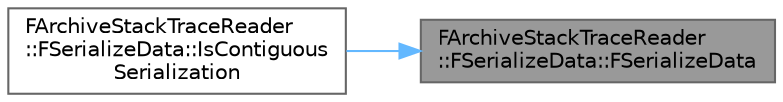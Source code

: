 digraph "FArchiveStackTraceReader::FSerializeData::FSerializeData"
{
 // INTERACTIVE_SVG=YES
 // LATEX_PDF_SIZE
  bgcolor="transparent";
  edge [fontname=Helvetica,fontsize=10,labelfontname=Helvetica,labelfontsize=10];
  node [fontname=Helvetica,fontsize=10,shape=box,height=0.2,width=0.4];
  rankdir="RL";
  Node1 [id="Node000001",label="FArchiveStackTraceReader\l::FSerializeData::FSerializeData",height=0.2,width=0.4,color="gray40", fillcolor="grey60", style="filled", fontcolor="black",tooltip=" "];
  Node1 -> Node2 [id="edge1_Node000001_Node000002",dir="back",color="steelblue1",style="solid",tooltip=" "];
  Node2 [id="Node000002",label="FArchiveStackTraceReader\l::FSerializeData::IsContiguous\lSerialization",height=0.2,width=0.4,color="grey40", fillcolor="white", style="filled",URL="$dd/d4b/structFArchiveStackTraceReader_1_1FSerializeData.html#aa003d1c949d2531a1bcd1d8937f72c0d",tooltip=" "];
}

